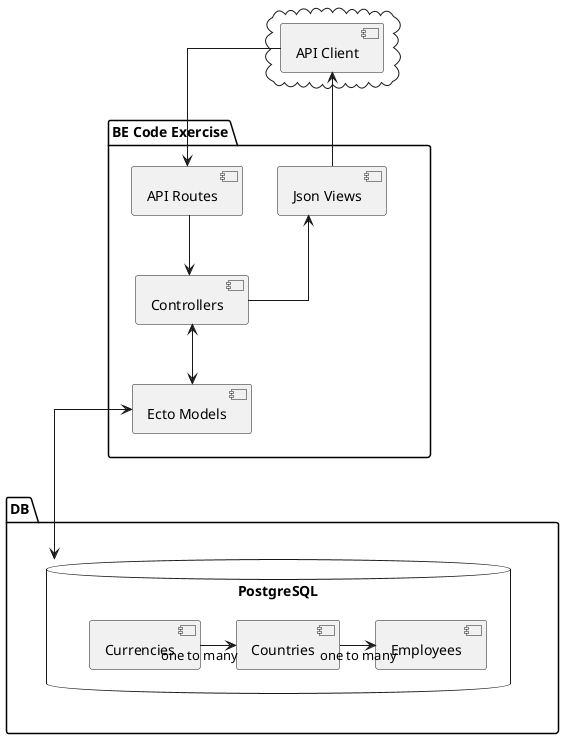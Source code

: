 @@startuml BE-exercise-architecture
top to bottom direction
' left to right direction 

skinparam {
    ' Nodesep 5
    ' Ranksep 5
    Linetype ortho
    layout GEM 
}

cloud {
    component "API Client" as [Client]
}

package "BE Code Exercise" as [App] {
    component "API Routes" as [API]
    component "Controllers" as [Contr]
    component "Json Views" as [View]
    component "Ecto Models" as [Model]
}

package "DB" {
    database "PostgreSQL" {
        [Currencies]
        [Countries]
        [Employees]
    }
}
'API & clients
[Client] --> [API]
[View] --> [Client]

' APP
[API] --> [Contr]
[Contr] <--> [Model]
[Contr] -u-> [View]

'APP to DB
[Model] <--> [PostgreSQL]

'hidden arrows for layout
[App] -[hidden]d-> [DB]
[Client] -[hidden]d-> [App]

' DB relationships
[Countries] -r-> [Employees] : "one to many"
[Currencies] -r-> [Countries] : "one to many"


@@enduml